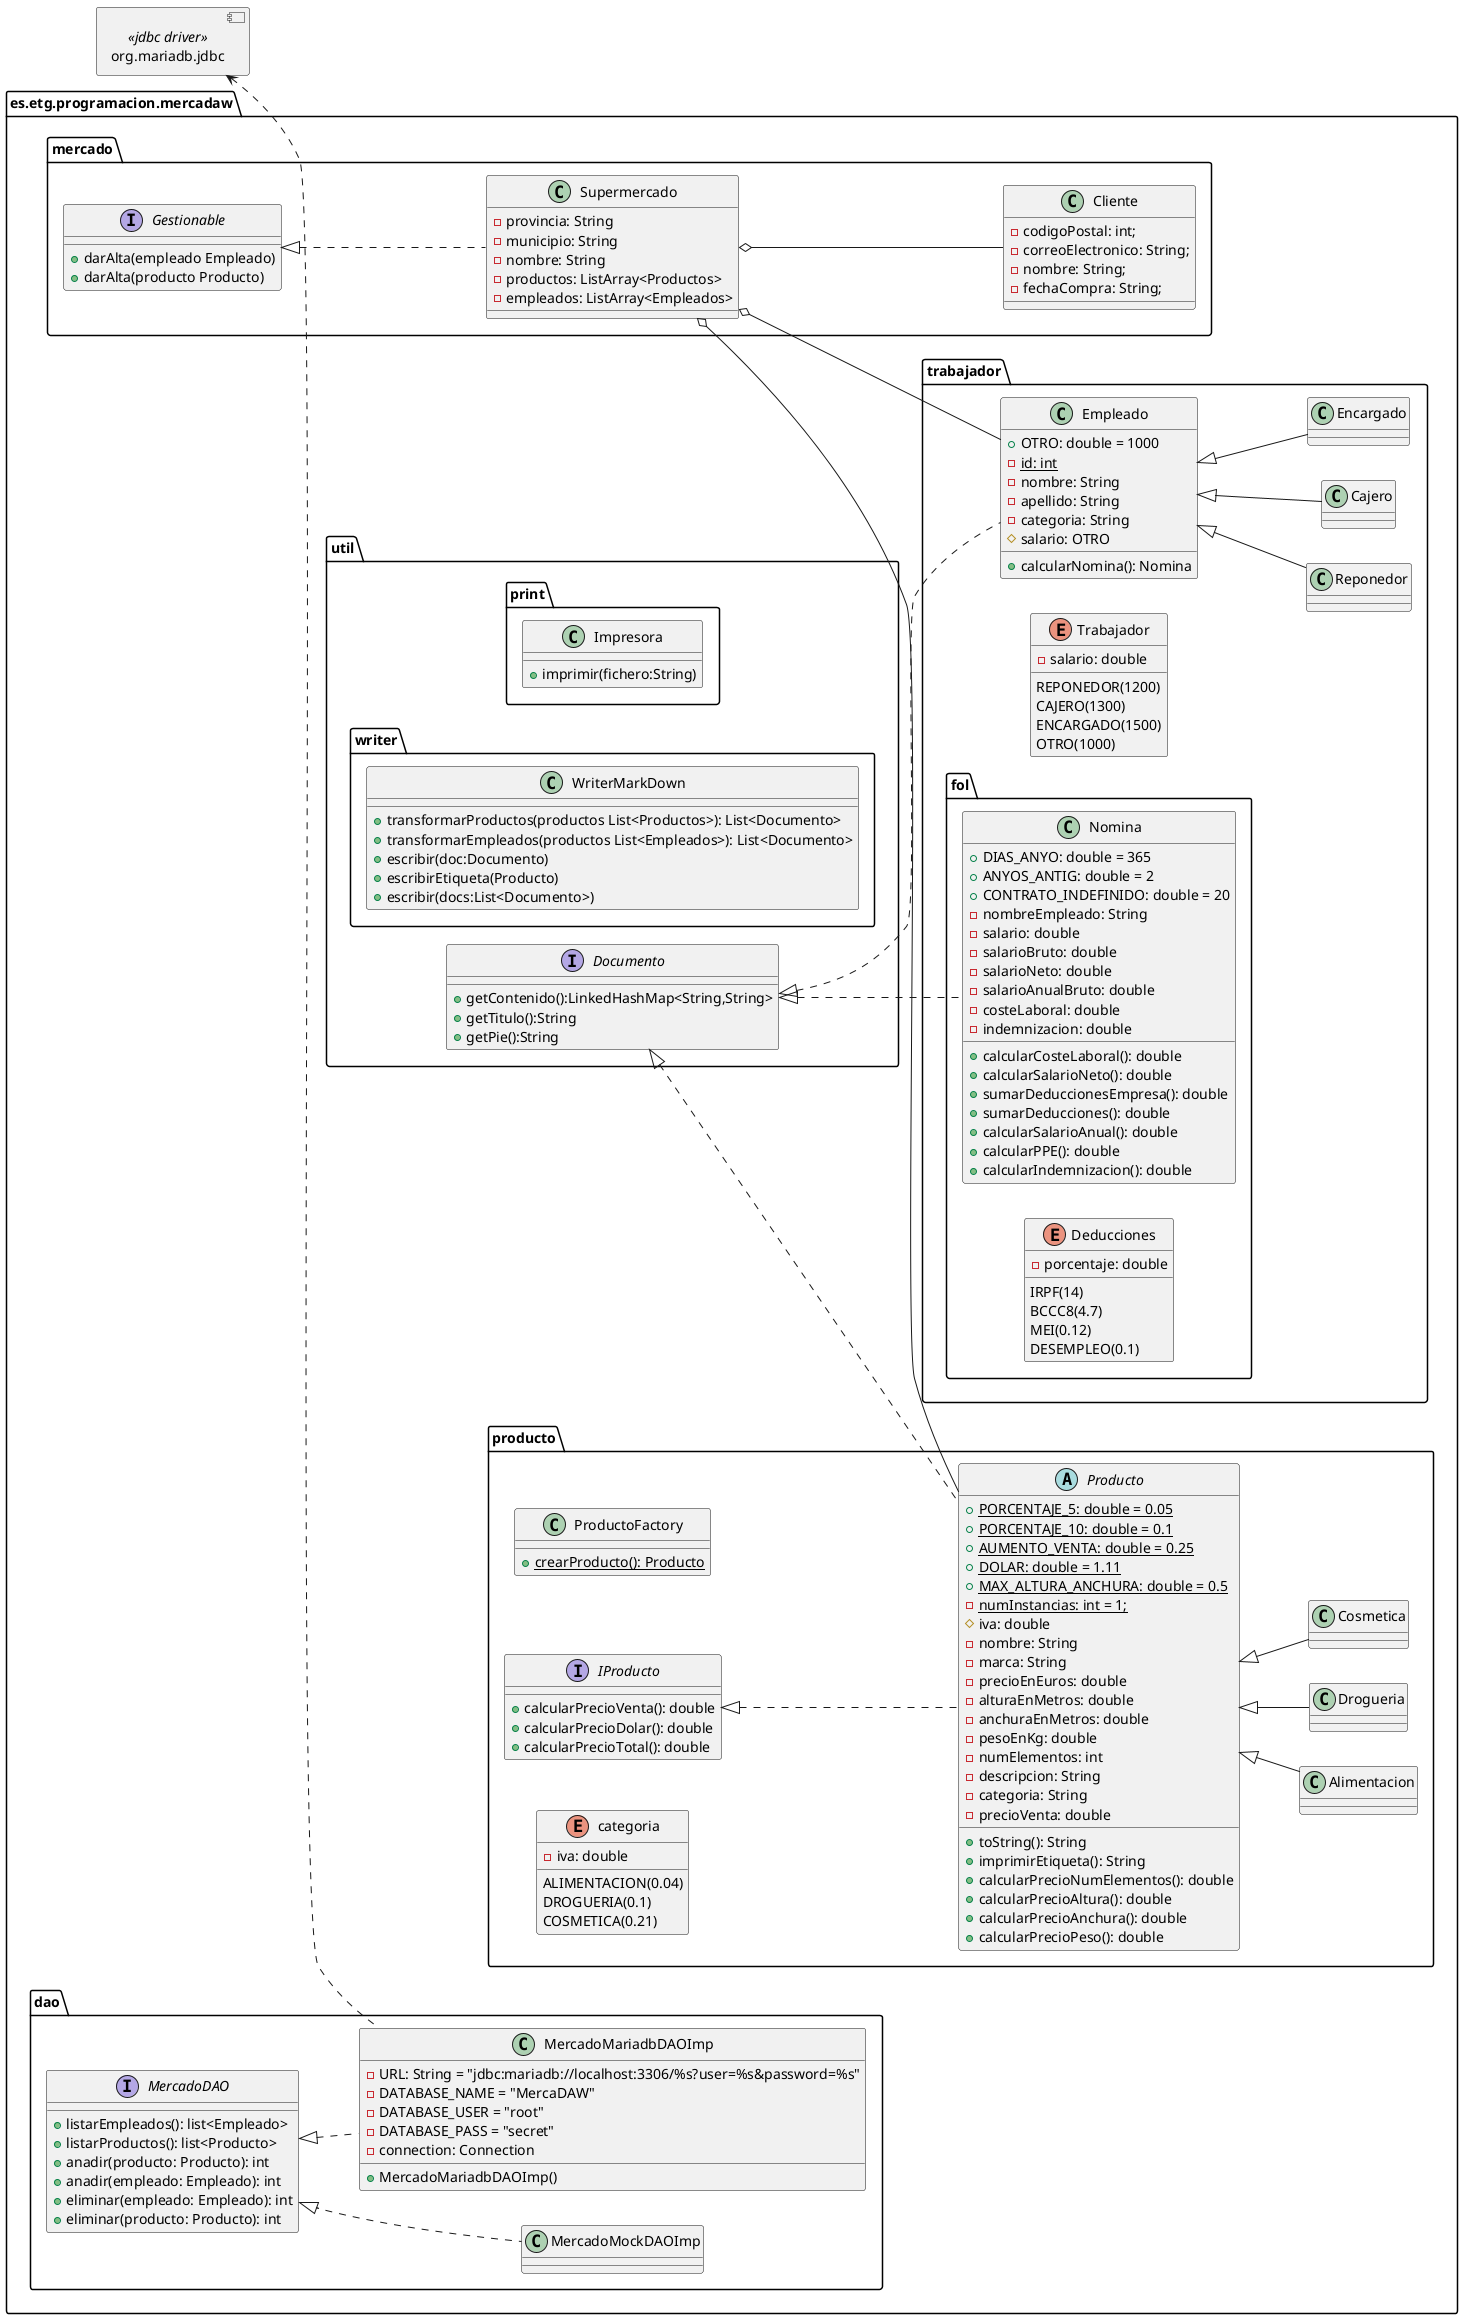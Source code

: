 @startuml Diagrama clases Mercado
set separator none
allow_mixing
left to right direction
package es.etg.programacion.mercadaw{
    package mercado{
        class Supermercado{
            -provincia: String
            -municipio: String
            -nombre: String
            -productos: ListArray<Productos>
            -empleados: ListArray<Empleados>
        }       

        class Cliente{
            -codigoPostal: int;
            -correoElectronico: String;
            -nombre: String;
            -fechaCompra: String;
        }

        interface Gestionable{
            +darAlta(empleado Empleado)
            +darAlta(producto Producto)
        }

        Supermercado o-- Cliente
    }
    package producto{
        abstract Producto{
            +{static} PORCENTAJE_5: double = 0.05
            +{static} PORCENTAJE_10: double = 0.1
            +{static} AUMENTO_VENTA: double = 0.25
            +{static} DOLAR: double = 1.11
            +{static} MAX_ALTURA_ANCHURA: double = 0.5
            -{static} numInstancias: int = 1;
            #iva: double 
            -nombre: String
            -marca: String
            -precioEnEuros: double
            -alturaEnMetros: double
            -anchuraEnMetros: double
            -pesoEnKg: double
            -numElementos: int
            -descripcion: String
            -categoria: String
            -precioVenta: double
            +toString(): String
            +imprimirEtiqueta(): String
            +calcularPrecioNumElementos(): double
            +calcularPrecioAltura(): double
            +calcularPrecioAnchura(): double
            +calcularPrecioPeso(): double

        }
        class ProductoFactory{

            +{static}crearProducto(): Producto

        }
        interface IProducto{
            +calcularPrecioVenta(): double
            +calcularPrecioDolar(): double
            +calcularPrecioTotal(): double
        }
            
        enum categoria{
            ALIMENTACION(0.04)
            DROGUERIA(0.1)
            COSMETICA(0.21)
            -iva: double
        }
        class Alimentacion{

        }
        class Drogueria{

        }

        class Cosmetica{
        }
    
    }
    package trabajador{
        package fol{
            class Nomina{
                +DIAS_ANYO: double = 365
                +ANYOS_ANTIG: double = 2
                +CONTRATO_INDEFINIDO: double = 20
                -nombreEmpleado: String
                -salario: double
                -salarioBruto: double
                -salarioNeto: double
                -salarioAnualBruto: double
                -costeLaboral: double
                -indemnizacion: double

                +calcularCosteLaboral(): double
                +calcularSalarioNeto(): double
                +sumarDeduccionesEmpresa(): double
                +sumarDeducciones(): double
                +calcularSalarioAnual(): double
                +calcularPPE(): double
                +calcularIndemnizacion(): double

            }

            enum Deducciones{
                IRPF(14)
                BCCC8(4.7)
                MEI(0.12)
                DESEMPLEO(0.1)
                -porcentaje: double
            }
        }
        enum Trabajador{
            REPONEDOR(1200)
            CAJERO(1300)
            ENCARGADO(1500)
            OTRO(1000)
            -salario: double
        }
        class Empleado{
            +OTRO: double = 1000
            -{static} id: int
            -nombre: String
            -apellido: String
            -categoria: String
            #salario: OTRO
            +calcularNomina(): Nomina
        }
        class Reponedor{

        }
        class Cajero{

        }
        class Encargado{

        }
    }
    
    package util{
        interface Documento{
            +getContenido():LinkedHashMap<String,String>
            +getTitulo():String
            +getPie():String
        }
        package print{
            class Impresora{
                +imprimir(fichero:String)
            }
        }
        package writer{
            class WriterMarkDown{
                +transformarProductos(productos List<Productos>): List<Documento>
                +transformarEmpleados(productos List<Empleados>): List<Documento>
                +escribir(doc:Documento)
                +escribirEtiqueta(Producto)
                +escribir(docs:List<Documento>)
            }
        }
    Documento <|.. Producto
    Documento <|.. Empleado
    }
    package dao{
        interface MercadoDAO{

            +listarEmpleados(): list<Empleado>
            +listarProductos(): list<Producto>
            +anadir(producto: Producto): int
            +anadir(empleado: Empleado): int 
            +eliminar(empleado: Empleado): int
            +eliminar(producto: Producto): int


        }
        class MercadoMariadbDAOImp{
            -URL: String = "jdbc:mariadb://localhost:3306/%s?user=%s&password=%s"
            -DATABASE_NAME = "MercaDAW"
            -DATABASE_USER = "root"
            -DATABASE_PASS = "secret"
            -connection: Connection
            +MercadoMariadbDAOImp()
        }
    
    MercadoDAO <|.. MercadoMariadbDAOImp
    MercadoDAO <|.. MercadoMockDAOImp
    }
    
}
component "org.mariadb.jdbc"<<jdbc driver>> 

"org.mariadb.jdbc" <.. MercadoMariadbDAOImp




Supermercado o-- Producto
Supermercado o-- Empleado
IProducto <|.. Producto
Producto <|-- Alimentacion
Producto <|-- Drogueria
Producto <|-- Cosmetica
Empleado <|-- Reponedor
Empleado <|-- Cajero
Empleado <|-- Encargado
Gestionable <|.. Supermercado
Documento <|.. Nomina

@enduml